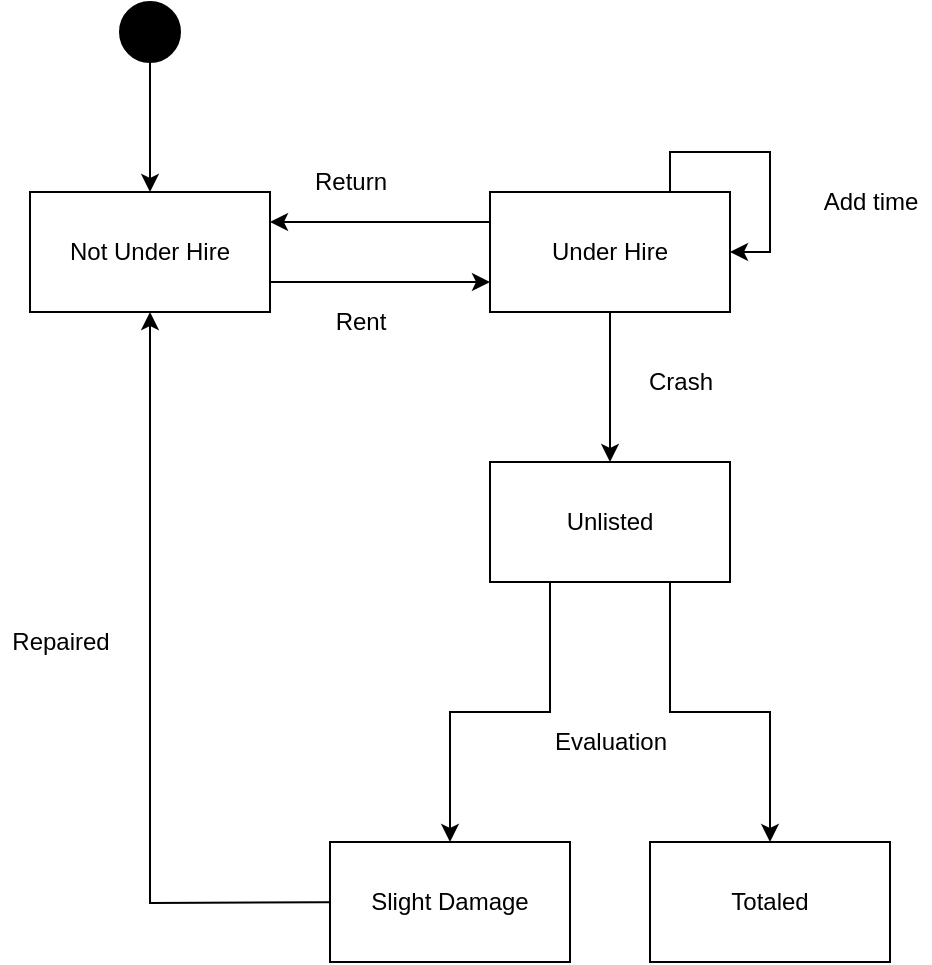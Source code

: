 <mxfile version="17.2.4" type="google"><diagram id="V7TA0w0WGw1lcOVGselT" name="Page-1"><mxGraphModel grid="1" page="1" gridSize="10" guides="1" tooltips="1" connect="1" arrows="1" fold="1" pageScale="1" pageWidth="850" pageHeight="1100" math="0" shadow="0"><root><mxCell id="0"/><mxCell id="1" parent="0"/><mxCell id="08ofXIJXWCoirvx2zSiO-46" style="edgeStyle=orthogonalEdgeStyle;rounded=0;orthogonalLoop=1;jettySize=auto;html=1;exitX=0.5;exitY=1;exitDx=0;exitDy=0;" edge="1" parent="1" source="08ofXIJXWCoirvx2zSiO-3"><mxGeometry relative="1" as="geometry"><mxPoint x="440" y="290" as="targetPoint"/></mxGeometry></mxCell><mxCell id="08ofXIJXWCoirvx2zSiO-69" style="edgeStyle=orthogonalEdgeStyle;rounded=0;orthogonalLoop=1;jettySize=auto;html=1;exitX=0;exitY=0.25;exitDx=0;exitDy=0;entryX=1;entryY=0.25;entryDx=0;entryDy=0;" edge="1" parent="1" source="08ofXIJXWCoirvx2zSiO-3" target="08ofXIJXWCoirvx2zSiO-29"><mxGeometry relative="1" as="geometry"/></mxCell><mxCell id="08ofXIJXWCoirvx2zSiO-3" value="Under Hire" style="rounded=0;whiteSpace=wrap;html=1;fillColor=#FFFFFF;" vertex="1" parent="1"><mxGeometry x="380" y="155" width="120" height="60" as="geometry"/></mxCell><mxCell id="08ofXIJXWCoirvx2zSiO-41" style="edgeStyle=orthogonalEdgeStyle;rounded=0;orthogonalLoop=1;jettySize=auto;html=1;exitX=0;exitY=0.5;exitDx=0;exitDy=0;entryX=0.5;entryY=1;entryDx=0;entryDy=0;" edge="1" parent="1" target="08ofXIJXWCoirvx2zSiO-29"><mxGeometry relative="1" as="geometry"><mxPoint x="330" y="510" as="sourcePoint"/></mxGeometry></mxCell><mxCell id="08ofXIJXWCoirvx2zSiO-25" value="Repaired" style="text;html=1;align=center;verticalAlign=middle;resizable=0;points=[];autosize=1;strokeColor=none;fillColor=none;" vertex="1" parent="1"><mxGeometry x="135" y="370" width="60" height="20" as="geometry"/></mxCell><mxCell id="08ofXIJXWCoirvx2zSiO-68" style="edgeStyle=orthogonalEdgeStyle;rounded=0;orthogonalLoop=1;jettySize=auto;html=1;exitX=1;exitY=0.75;exitDx=0;exitDy=0;entryX=0;entryY=0.75;entryDx=0;entryDy=0;" edge="1" parent="1" source="08ofXIJXWCoirvx2zSiO-29" target="08ofXIJXWCoirvx2zSiO-3"><mxGeometry relative="1" as="geometry"/></mxCell><mxCell id="08ofXIJXWCoirvx2zSiO-29" value="Not Under Hire" style="rounded=0;whiteSpace=wrap;html=1;fillColor=#FFFFFF;" vertex="1" parent="1"><mxGeometry x="150" y="155" width="120" height="60" as="geometry"/></mxCell><mxCell id="08ofXIJXWCoirvx2zSiO-53" style="edgeStyle=orthogonalEdgeStyle;rounded=0;orthogonalLoop=1;jettySize=auto;html=1;exitX=0.25;exitY=1;exitDx=0;exitDy=0;entryX=0.5;entryY=0;entryDx=0;entryDy=0;" edge="1" parent="1" source="08ofXIJXWCoirvx2zSiO-47" target="08ofXIJXWCoirvx2zSiO-51"><mxGeometry relative="1" as="geometry"/></mxCell><mxCell id="08ofXIJXWCoirvx2zSiO-54" style="edgeStyle=orthogonalEdgeStyle;rounded=0;orthogonalLoop=1;jettySize=auto;html=1;exitX=0.75;exitY=1;exitDx=0;exitDy=0;" edge="1" parent="1" source="08ofXIJXWCoirvx2zSiO-47" target="08ofXIJXWCoirvx2zSiO-52"><mxGeometry relative="1" as="geometry"/></mxCell><mxCell id="08ofXIJXWCoirvx2zSiO-47" value="Unlisted" style="whiteSpace=wrap;html=1;fillColor=#FFFFFF;" vertex="1" parent="1"><mxGeometry x="380" y="290" width="120" height="60" as="geometry"/></mxCell><mxCell id="08ofXIJXWCoirvx2zSiO-48" value="Crash" style="text;html=1;align=center;verticalAlign=middle;resizable=0;points=[];autosize=1;strokeColor=none;fillColor=none;" vertex="1" parent="1"><mxGeometry x="450" y="240" width="50" height="20" as="geometry"/></mxCell><mxCell id="08ofXIJXWCoirvx2zSiO-50" value="Evaluation" style="text;html=1;align=center;verticalAlign=middle;resizable=0;points=[];autosize=1;strokeColor=none;fillColor=none;" vertex="1" parent="1"><mxGeometry x="405" y="420" width="70" height="20" as="geometry"/></mxCell><mxCell id="08ofXIJXWCoirvx2zSiO-51" value="Slight Damage" style="whiteSpace=wrap;html=1;fillColor=#FFFFFF;" vertex="1" parent="1"><mxGeometry x="300" y="480" width="120" height="60" as="geometry"/></mxCell><mxCell id="08ofXIJXWCoirvx2zSiO-52" value="Totaled" style="whiteSpace=wrap;html=1;fillColor=#FFFFFF;" vertex="1" parent="1"><mxGeometry x="460" y="480" width="120" height="60" as="geometry"/></mxCell><mxCell id="08ofXIJXWCoirvx2zSiO-65" value="Add time" style="text;html=1;align=center;verticalAlign=middle;resizable=0;points=[];autosize=1;strokeColor=none;fillColor=none;" vertex="1" parent="1"><mxGeometry x="540" y="150" width="60" height="20" as="geometry"/></mxCell><mxCell id="08ofXIJXWCoirvx2zSiO-67" style="edgeStyle=orthogonalEdgeStyle;rounded=0;orthogonalLoop=1;jettySize=auto;html=1;exitX=0.5;exitY=1;exitDx=0;exitDy=0;entryX=0.5;entryY=0;entryDx=0;entryDy=0;" edge="1" parent="1" source="08ofXIJXWCoirvx2zSiO-66" target="08ofXIJXWCoirvx2zSiO-29"><mxGeometry relative="1" as="geometry"/></mxCell><mxCell id="08ofXIJXWCoirvx2zSiO-66" value="" style="ellipse;whiteSpace=wrap;html=1;aspect=fixed;fillColor=#000000;" vertex="1" parent="1"><mxGeometry x="195" y="60" width="30" height="30" as="geometry"/></mxCell><mxCell id="08ofXIJXWCoirvx2zSiO-70" value="Return" style="text;html=1;align=center;verticalAlign=middle;resizable=0;points=[];autosize=1;strokeColor=none;fillColor=none;" vertex="1" parent="1"><mxGeometry x="285" y="140" width="50" height="20" as="geometry"/></mxCell><mxCell id="08ofXIJXWCoirvx2zSiO-71" value="Rent" style="text;html=1;align=center;verticalAlign=middle;resizable=0;points=[];autosize=1;strokeColor=none;fillColor=none;" vertex="1" parent="1"><mxGeometry x="295" y="210" width="40" height="20" as="geometry"/></mxCell><mxCell id="08ofXIJXWCoirvx2zSiO-72" style="edgeStyle=orthogonalEdgeStyle;rounded=0;orthogonalLoop=1;jettySize=auto;html=1;exitX=0.75;exitY=0;exitDx=0;exitDy=0;entryX=1;entryY=0.5;entryDx=0;entryDy=0;" edge="1" parent="1" source="08ofXIJXWCoirvx2zSiO-3" target="08ofXIJXWCoirvx2zSiO-3"><mxGeometry relative="1" as="geometry"/></mxCell></root></mxGraphModel></diagram></mxfile>